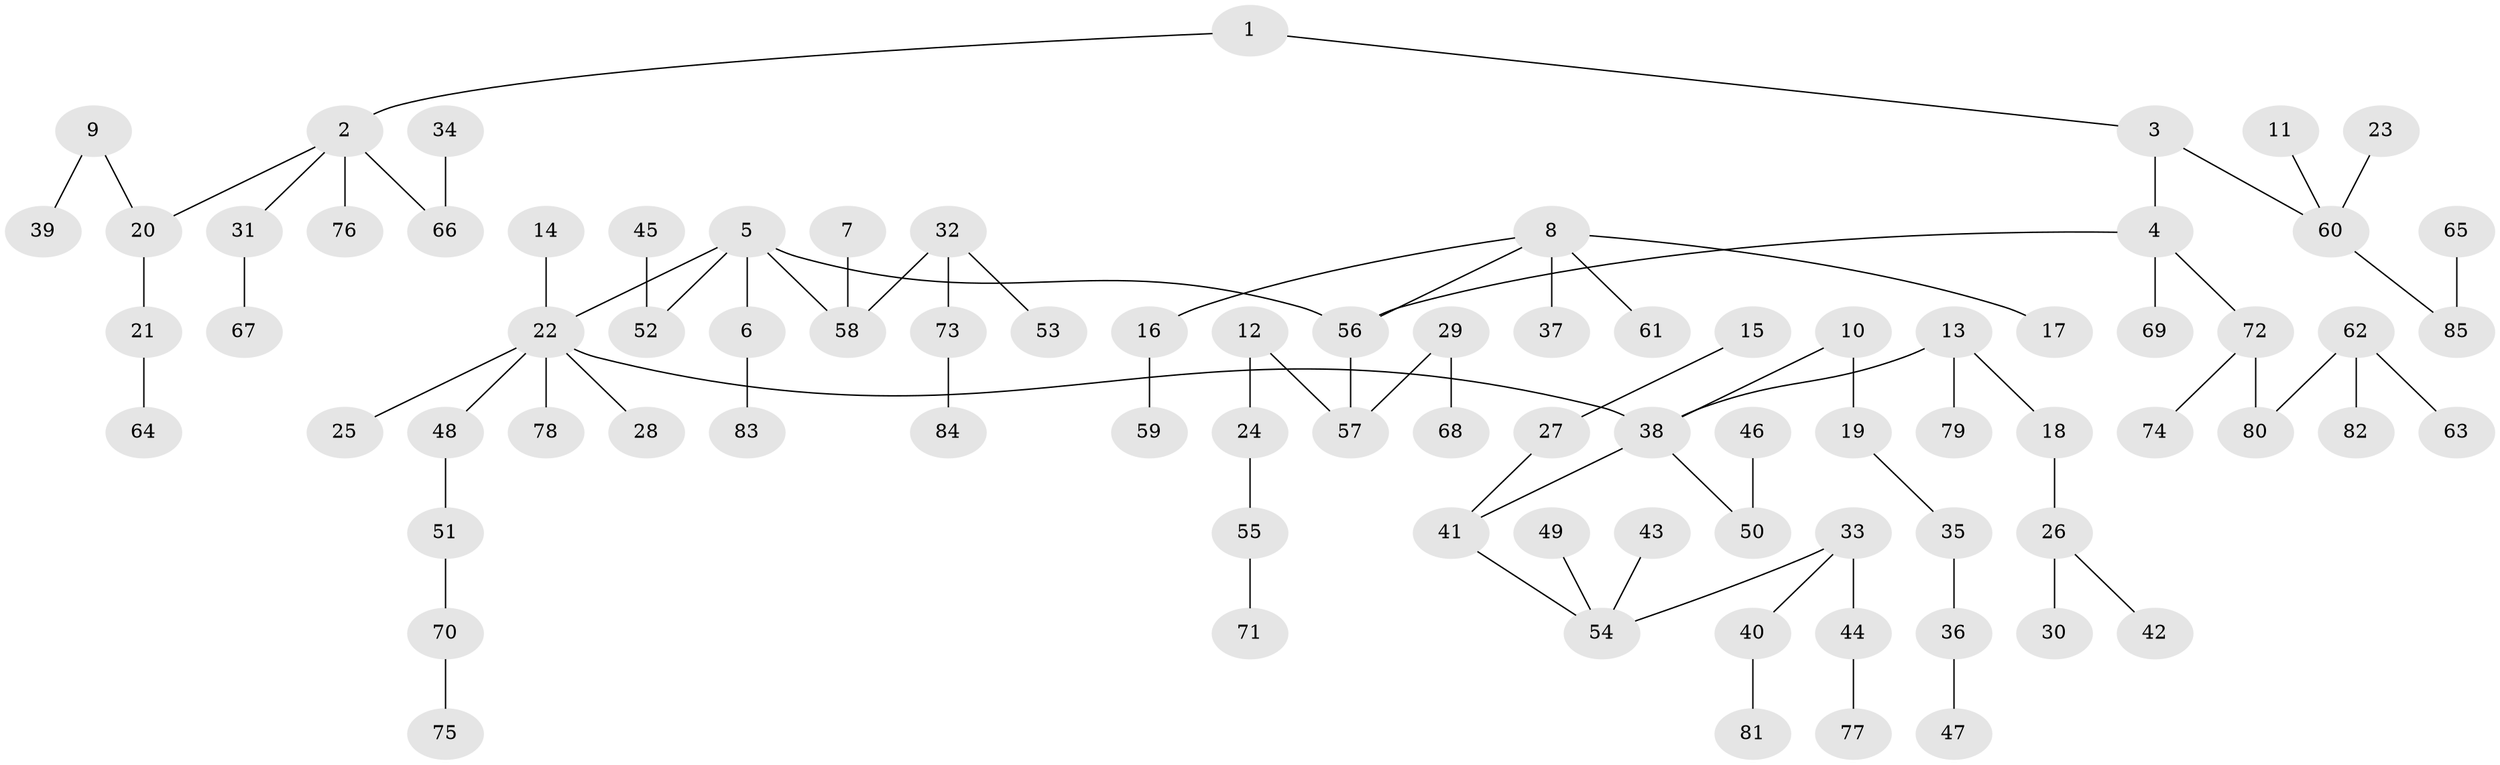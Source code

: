 // original degree distribution, {2: 0.275, 5: 0.05, 3: 0.11666666666666667, 4: 0.058333333333333334, 8: 0.008333333333333333, 1: 0.48333333333333334, 6: 0.008333333333333333}
// Generated by graph-tools (version 1.1) at 2025/37/03/04/25 23:37:25]
// undirected, 85 vertices, 84 edges
graph export_dot {
  node [color=gray90,style=filled];
  1;
  2;
  3;
  4;
  5;
  6;
  7;
  8;
  9;
  10;
  11;
  12;
  13;
  14;
  15;
  16;
  17;
  18;
  19;
  20;
  21;
  22;
  23;
  24;
  25;
  26;
  27;
  28;
  29;
  30;
  31;
  32;
  33;
  34;
  35;
  36;
  37;
  38;
  39;
  40;
  41;
  42;
  43;
  44;
  45;
  46;
  47;
  48;
  49;
  50;
  51;
  52;
  53;
  54;
  55;
  56;
  57;
  58;
  59;
  60;
  61;
  62;
  63;
  64;
  65;
  66;
  67;
  68;
  69;
  70;
  71;
  72;
  73;
  74;
  75;
  76;
  77;
  78;
  79;
  80;
  81;
  82;
  83;
  84;
  85;
  1 -- 2 [weight=1.0];
  1 -- 3 [weight=1.0];
  2 -- 20 [weight=1.0];
  2 -- 31 [weight=1.0];
  2 -- 66 [weight=1.0];
  2 -- 76 [weight=1.0];
  3 -- 4 [weight=1.0];
  3 -- 60 [weight=1.0];
  4 -- 56 [weight=1.0];
  4 -- 69 [weight=1.0];
  4 -- 72 [weight=1.0];
  5 -- 6 [weight=1.0];
  5 -- 22 [weight=1.0];
  5 -- 52 [weight=1.0];
  5 -- 56 [weight=1.0];
  5 -- 58 [weight=1.0];
  6 -- 83 [weight=1.0];
  7 -- 58 [weight=1.0];
  8 -- 16 [weight=1.0];
  8 -- 17 [weight=1.0];
  8 -- 37 [weight=1.0];
  8 -- 56 [weight=1.0];
  8 -- 61 [weight=1.0];
  9 -- 20 [weight=1.0];
  9 -- 39 [weight=1.0];
  10 -- 19 [weight=1.0];
  10 -- 38 [weight=1.0];
  11 -- 60 [weight=1.0];
  12 -- 24 [weight=1.0];
  12 -- 57 [weight=1.0];
  13 -- 18 [weight=1.0];
  13 -- 38 [weight=1.0];
  13 -- 79 [weight=1.0];
  14 -- 22 [weight=1.0];
  15 -- 27 [weight=1.0];
  16 -- 59 [weight=1.0];
  18 -- 26 [weight=1.0];
  19 -- 35 [weight=1.0];
  20 -- 21 [weight=1.0];
  21 -- 64 [weight=1.0];
  22 -- 25 [weight=1.0];
  22 -- 28 [weight=1.0];
  22 -- 38 [weight=1.0];
  22 -- 48 [weight=1.0];
  22 -- 78 [weight=1.0];
  23 -- 60 [weight=1.0];
  24 -- 55 [weight=1.0];
  26 -- 30 [weight=1.0];
  26 -- 42 [weight=1.0];
  27 -- 41 [weight=1.0];
  29 -- 57 [weight=1.0];
  29 -- 68 [weight=1.0];
  31 -- 67 [weight=1.0];
  32 -- 53 [weight=1.0];
  32 -- 58 [weight=1.0];
  32 -- 73 [weight=1.0];
  33 -- 40 [weight=1.0];
  33 -- 44 [weight=1.0];
  33 -- 54 [weight=1.0];
  34 -- 66 [weight=1.0];
  35 -- 36 [weight=1.0];
  36 -- 47 [weight=1.0];
  38 -- 41 [weight=1.0];
  38 -- 50 [weight=1.0];
  40 -- 81 [weight=1.0];
  41 -- 54 [weight=1.0];
  43 -- 54 [weight=1.0];
  44 -- 77 [weight=1.0];
  45 -- 52 [weight=1.0];
  46 -- 50 [weight=1.0];
  48 -- 51 [weight=1.0];
  49 -- 54 [weight=1.0];
  51 -- 70 [weight=1.0];
  55 -- 71 [weight=1.0];
  56 -- 57 [weight=1.0];
  60 -- 85 [weight=1.0];
  62 -- 63 [weight=1.0];
  62 -- 80 [weight=1.0];
  62 -- 82 [weight=1.0];
  65 -- 85 [weight=1.0];
  70 -- 75 [weight=1.0];
  72 -- 74 [weight=1.0];
  72 -- 80 [weight=1.0];
  73 -- 84 [weight=1.0];
}
